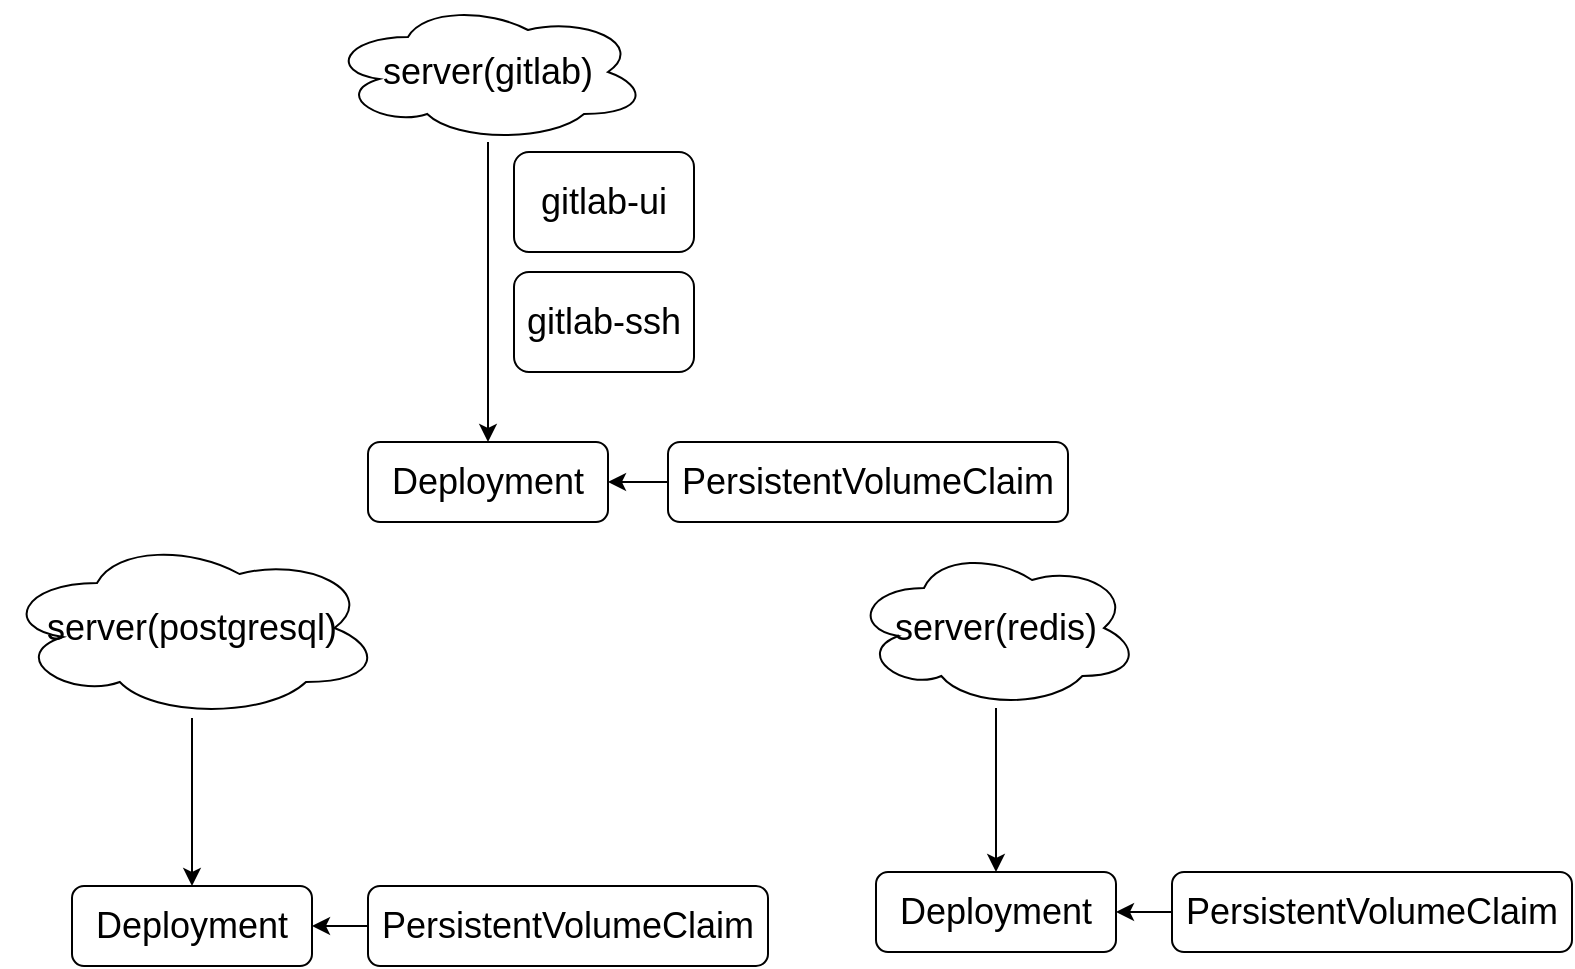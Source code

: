 <mxfile version="10.5.9" type="device"><diagram id="XoBpOgVANm_bAS6_4Kf9" name="Page-1"><mxGraphModel dx="840" dy="512" grid="1" gridSize="10" guides="1" tooltips="1" connect="1" arrows="1" fold="1" page="1" pageScale="1" pageWidth="827" pageHeight="1169" math="0" shadow="0"><root><mxCell id="0"/><mxCell id="1" parent="0"/><mxCell id="HfFtIwKezEYYl8caSsOn-1" value="&lt;font style=&quot;font-size: 18px&quot;&gt;gitlab-ui&lt;/font&gt;" style="rounded=1;whiteSpace=wrap;html=1;" vertex="1" parent="1"><mxGeometry x="311" y="140" width="90" height="50" as="geometry"/></mxCell><mxCell id="HfFtIwKezEYYl8caSsOn-2" value="&lt;font style=&quot;font-size: 18px&quot;&gt;gitlab-ssh&lt;/font&gt;" style="rounded=1;whiteSpace=wrap;html=1;" vertex="1" parent="1"><mxGeometry x="311" y="200" width="90" height="50" as="geometry"/></mxCell><mxCell id="HfFtIwKezEYYl8caSsOn-6" style="edgeStyle=orthogonalEdgeStyle;rounded=0;orthogonalLoop=1;jettySize=auto;html=1;entryX=1;entryY=0.5;entryDx=0;entryDy=0;" edge="1" parent="1" source="HfFtIwKezEYYl8caSsOn-4" target="HfFtIwKezEYYl8caSsOn-5"><mxGeometry relative="1" as="geometry"/></mxCell><mxCell id="HfFtIwKezEYYl8caSsOn-4" value="&lt;font style=&quot;font-size: 18px&quot;&gt;PersistentVolumeClaim&lt;/font&gt;" style="rounded=1;whiteSpace=wrap;html=1;" vertex="1" parent="1"><mxGeometry x="388" y="285" width="200" height="40" as="geometry"/></mxCell><mxCell id="HfFtIwKezEYYl8caSsOn-5" value="&lt;font style=&quot;font-size: 18px&quot;&gt;Deployment&lt;/font&gt;" style="rounded=1;whiteSpace=wrap;html=1;" vertex="1" parent="1"><mxGeometry x="238" y="285" width="120" height="40" as="geometry"/></mxCell><mxCell id="HfFtIwKezEYYl8caSsOn-9" style="edgeStyle=orthogonalEdgeStyle;rounded=0;orthogonalLoop=1;jettySize=auto;html=1;entryX=0.5;entryY=0;entryDx=0;entryDy=0;" edge="1" parent="1" source="HfFtIwKezEYYl8caSsOn-8" target="HfFtIwKezEYYl8caSsOn-5"><mxGeometry relative="1" as="geometry"/></mxCell><mxCell id="HfFtIwKezEYYl8caSsOn-8" value="&lt;span&gt;&lt;font style=&quot;font-size: 18px&quot;&gt;&lt;span&gt;server(gitlab&lt;/span&gt;&lt;span&gt;)&lt;/span&gt;&lt;/font&gt;&lt;/span&gt;" style="ellipse;shape=cloud;whiteSpace=wrap;html=1;" vertex="1" parent="1"><mxGeometry x="218" y="65" width="160" height="70" as="geometry"/></mxCell><mxCell id="HfFtIwKezEYYl8caSsOn-12" style="edgeStyle=orthogonalEdgeStyle;rounded=0;orthogonalLoop=1;jettySize=auto;html=1;entryX=1;entryY=0.5;entryDx=0;entryDy=0;" edge="1" parent="1" source="HfFtIwKezEYYl8caSsOn-13" target="HfFtIwKezEYYl8caSsOn-14"><mxGeometry relative="1" as="geometry"/></mxCell><mxCell id="HfFtIwKezEYYl8caSsOn-13" value="&lt;font style=&quot;font-size: 18px&quot;&gt;PersistentVolumeClaim&lt;/font&gt;" style="rounded=1;whiteSpace=wrap;html=1;" vertex="1" parent="1"><mxGeometry x="238" y="507" width="200" height="40" as="geometry"/></mxCell><mxCell id="HfFtIwKezEYYl8caSsOn-14" value="&lt;font style=&quot;font-size: 18px&quot;&gt;Deployment&lt;/font&gt;" style="rounded=1;whiteSpace=wrap;html=1;" vertex="1" parent="1"><mxGeometry x="90" y="507" width="120" height="40" as="geometry"/></mxCell><mxCell id="HfFtIwKezEYYl8caSsOn-15" style="edgeStyle=orthogonalEdgeStyle;rounded=0;orthogonalLoop=1;jettySize=auto;html=1;entryX=0.5;entryY=0;entryDx=0;entryDy=0;" edge="1" parent="1" source="HfFtIwKezEYYl8caSsOn-16" target="HfFtIwKezEYYl8caSsOn-14"><mxGeometry relative="1" as="geometry"/></mxCell><mxCell id="HfFtIwKezEYYl8caSsOn-16" value="&lt;span&gt;&lt;font style=&quot;font-size: 18px&quot;&gt;&lt;span&gt;server(postgresql&lt;/span&gt;&lt;span&gt;)&lt;/span&gt;&lt;/font&gt;&lt;/span&gt;" style="ellipse;shape=cloud;whiteSpace=wrap;html=1;" vertex="1" parent="1"><mxGeometry x="55" y="333" width="190" height="90" as="geometry"/></mxCell><mxCell id="HfFtIwKezEYYl8caSsOn-18" style="edgeStyle=orthogonalEdgeStyle;rounded=0;orthogonalLoop=1;jettySize=auto;html=1;entryX=1;entryY=0.5;entryDx=0;entryDy=0;" edge="1" parent="1" source="HfFtIwKezEYYl8caSsOn-19" target="HfFtIwKezEYYl8caSsOn-20"><mxGeometry relative="1" as="geometry"/></mxCell><mxCell id="HfFtIwKezEYYl8caSsOn-19" value="&lt;font style=&quot;font-size: 18px&quot;&gt;PersistentVolumeClaim&lt;/font&gt;" style="rounded=1;whiteSpace=wrap;html=1;" vertex="1" parent="1"><mxGeometry x="640" y="500" width="200" height="40" as="geometry"/></mxCell><mxCell id="HfFtIwKezEYYl8caSsOn-20" value="&lt;font style=&quot;font-size: 18px&quot;&gt;Deployment&lt;/font&gt;" style="rounded=1;whiteSpace=wrap;html=1;" vertex="1" parent="1"><mxGeometry x="492" y="500" width="120" height="40" as="geometry"/></mxCell><mxCell id="HfFtIwKezEYYl8caSsOn-21" style="edgeStyle=orthogonalEdgeStyle;rounded=0;orthogonalLoop=1;jettySize=auto;html=1;entryX=0.5;entryY=0;entryDx=0;entryDy=0;" edge="1" parent="1" source="HfFtIwKezEYYl8caSsOn-22" target="HfFtIwKezEYYl8caSsOn-20"><mxGeometry relative="1" as="geometry"/></mxCell><mxCell id="HfFtIwKezEYYl8caSsOn-22" value="&lt;span&gt;&lt;font style=&quot;font-size: 18px&quot;&gt;&lt;span&gt;server(redis&lt;/span&gt;&lt;span&gt;)&lt;/span&gt;&lt;/font&gt;&lt;/span&gt;" style="ellipse;shape=cloud;whiteSpace=wrap;html=1;" vertex="1" parent="1"><mxGeometry x="480" y="338" width="144" height="80" as="geometry"/></mxCell></root></mxGraphModel></diagram></mxfile>